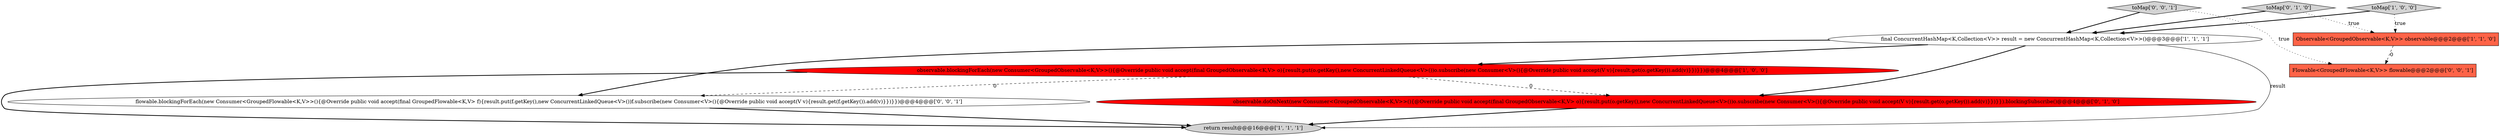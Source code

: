 digraph {
5 [style = filled, label = "observable.doOnNext(new Consumer<GroupedObservable<K,V>>(){@Override public void accept(final GroupedObservable<K,V> o){result.put(o.getKey(),new ConcurrentLinkedQueue<V>())o.subscribe(new Consumer<V>(){@Override public void accept(V v){result.get(o.getKey()).add(v)}})}}).blockingSubscribe()@@@4@@@['0', '1', '0']", fillcolor = red, shape = ellipse image = "AAA1AAABBB2BBB"];
6 [style = filled, label = "toMap['0', '1', '0']", fillcolor = lightgray, shape = diamond image = "AAA0AAABBB2BBB"];
7 [style = filled, label = "flowable.blockingForEach(new Consumer<GroupedFlowable<K,V>>(){@Override public void accept(final GroupedFlowable<K,V> f){result.put(f.getKey(),new ConcurrentLinkedQueue<V>())f.subscribe(new Consumer<V>(){@Override public void accept(V v){result.get(f.getKey()).add(v)}})}})@@@4@@@['0', '0', '1']", fillcolor = white, shape = ellipse image = "AAA0AAABBB3BBB"];
9 [style = filled, label = "Flowable<GroupedFlowable<K,V>> flowable@@@2@@@['0', '0', '1']", fillcolor = tomato, shape = box image = "AAA0AAABBB3BBB"];
1 [style = filled, label = "observable.blockingForEach(new Consumer<GroupedObservable<K,V>>(){@Override public void accept(final GroupedObservable<K,V> o){result.put(o.getKey(),new ConcurrentLinkedQueue<V>())o.subscribe(new Consumer<V>(){@Override public void accept(V v){result.get(o.getKey()).add(v)}})}})@@@4@@@['1', '0', '0']", fillcolor = red, shape = ellipse image = "AAA1AAABBB1BBB"];
0 [style = filled, label = "final ConcurrentHashMap<K,Collection<V>> result = new ConcurrentHashMap<K,Collection<V>>()@@@3@@@['1', '1', '1']", fillcolor = white, shape = ellipse image = "AAA0AAABBB1BBB"];
3 [style = filled, label = "toMap['1', '0', '0']", fillcolor = lightgray, shape = diamond image = "AAA0AAABBB1BBB"];
2 [style = filled, label = "return result@@@16@@@['1', '1', '1']", fillcolor = lightgray, shape = ellipse image = "AAA0AAABBB1BBB"];
4 [style = filled, label = "Observable<GroupedObservable<K,V>> observable@@@2@@@['1', '1', '0']", fillcolor = tomato, shape = box image = "AAA0AAABBB1BBB"];
8 [style = filled, label = "toMap['0', '0', '1']", fillcolor = lightgray, shape = diamond image = "AAA0AAABBB3BBB"];
8->0 [style = bold, label=""];
3->4 [style = dotted, label="true"];
4->9 [style = dashed, label="0"];
5->2 [style = bold, label=""];
1->2 [style = bold, label=""];
6->0 [style = bold, label=""];
8->9 [style = dotted, label="true"];
1->5 [style = dashed, label="0"];
1->7 [style = dashed, label="0"];
6->4 [style = dotted, label="true"];
7->2 [style = bold, label=""];
0->1 [style = bold, label=""];
3->0 [style = bold, label=""];
0->5 [style = bold, label=""];
0->7 [style = bold, label=""];
0->2 [style = solid, label="result"];
}
